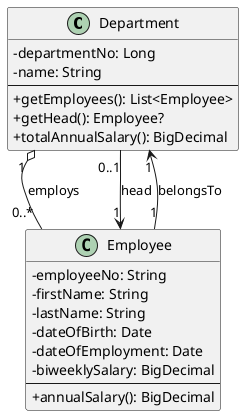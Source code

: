 @startuml
' HR Management domain model
skinparam classAttributeIconSize 0

class Department {
  - departmentNo: Long
  - name: String
  --
  + getEmployees(): List<Employee>
  + getHead(): Employee?
  + totalAnnualSalary(): BigDecimal
}

class Employee {
  - employeeNo: String
  - firstName: String
  - lastName: String
  - dateOfBirth: Date
  - dateOfEmployment: Date
  - biweeklySalary: BigDecimal
  --
  + annualSalary(): BigDecimal
}

' Associations
Department "1" o-- "0..*" Employee : employs
' Head of department: optional one Employee who is head (may be vacant)
Department "0..1" --> "1" Employee : head
' The head is also one of the employees in that department (constraint / note)

' Multiplicity contract: every Employee MUST belong to exactly one Department
Employee "1" --> "1" Department : belongsTo

@enduml
